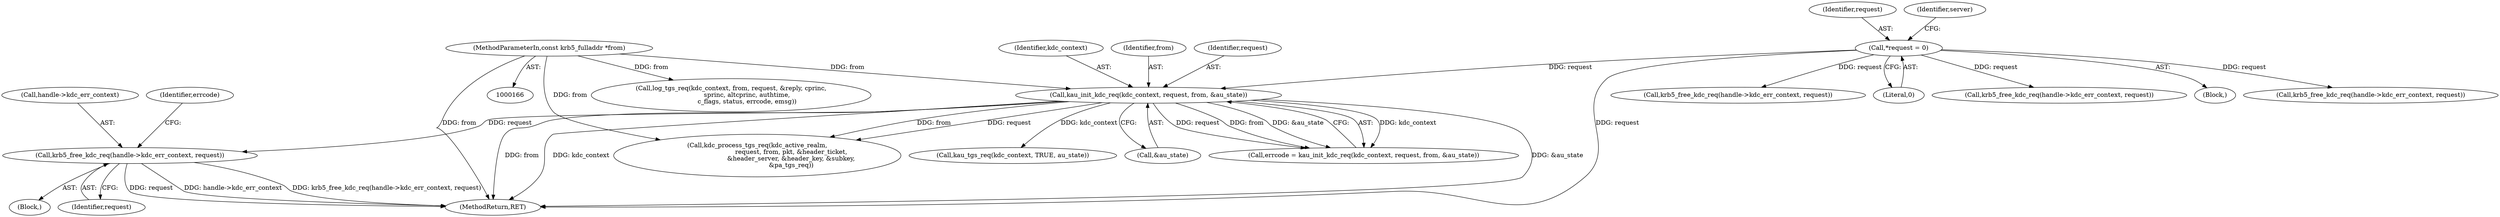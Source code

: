 digraph "0_krb5_ffb35baac6981f9e8914f8f3bffd37f284b85970_0@API" {
"1000417" [label="(Call,krb5_free_kdc_req(handle->kdc_err_context, request))"];
"1000408" [label="(Call,kau_init_kdc_req(kdc_context, request, from, &au_state))"];
"1000181" [label="(Call,*request = 0)"];
"1000169" [label="(MethodParameterIn,const krb5_fulladdr *from)"];
"1000381" [label="(Call,krb5_free_kdc_req(handle->kdc_err_context, request))"];
"1000411" [label="(Identifier,from)"];
"1000418" [label="(Call,handle->kdc_err_context)"];
"1000430" [label="(Call,kdc_process_tgs_req(kdc_active_realm,\n                                  request, from, pkt, &header_ticket,\n                                  &header_server, &header_key, &subkey,\n                                  &pa_tgs_req))"];
"1000183" [label="(Literal,0)"];
"1000399" [label="(Call,krb5_free_kdc_req(handle->kdc_err_context, request))"];
"1000416" [label="(Block,)"];
"1000171" [label="(Block,)"];
"1000424" [label="(Call,kau_tgs_req(kdc_context, TRUE, au_state))"];
"1000412" [label="(Call,&au_state)"];
"1000169" [label="(MethodParameterIn,const krb5_fulladdr *from)"];
"1000423" [label="(Identifier,errcode)"];
"1002299" [label="(Call,log_tgs_req(kdc_context, from, request, &reply, cprinc,\n                sprinc, altcprinc, authtime,\n                c_flags, status, errcode, emsg))"];
"1000417" [label="(Call,krb5_free_kdc_req(handle->kdc_err_context, request))"];
"1000181" [label="(Call,*request = 0)"];
"1000410" [label="(Identifier,request)"];
"1000421" [label="(Identifier,request)"];
"1000406" [label="(Call,errcode = kau_init_kdc_req(kdc_context, request, from, &au_state))"];
"1000408" [label="(Call,kau_init_kdc_req(kdc_context, request, from, &au_state))"];
"1000182" [label="(Identifier,request)"];
"1002500" [label="(MethodReturn,RET)"];
"1000409" [label="(Identifier,kdc_context)"];
"1000186" [label="(Identifier,server)"];
"1000362" [label="(Call,krb5_free_kdc_req(handle->kdc_err_context, request))"];
"1000417" -> "1000416"  [label="AST: "];
"1000417" -> "1000421"  [label="CFG: "];
"1000418" -> "1000417"  [label="AST: "];
"1000421" -> "1000417"  [label="AST: "];
"1000423" -> "1000417"  [label="CFG: "];
"1000417" -> "1002500"  [label="DDG: handle->kdc_err_context"];
"1000417" -> "1002500"  [label="DDG: krb5_free_kdc_req(handle->kdc_err_context, request)"];
"1000417" -> "1002500"  [label="DDG: request"];
"1000408" -> "1000417"  [label="DDG: request"];
"1000408" -> "1000406"  [label="AST: "];
"1000408" -> "1000412"  [label="CFG: "];
"1000409" -> "1000408"  [label="AST: "];
"1000410" -> "1000408"  [label="AST: "];
"1000411" -> "1000408"  [label="AST: "];
"1000412" -> "1000408"  [label="AST: "];
"1000406" -> "1000408"  [label="CFG: "];
"1000408" -> "1002500"  [label="DDG: from"];
"1000408" -> "1002500"  [label="DDG: kdc_context"];
"1000408" -> "1002500"  [label="DDG: &au_state"];
"1000408" -> "1000406"  [label="DDG: kdc_context"];
"1000408" -> "1000406"  [label="DDG: request"];
"1000408" -> "1000406"  [label="DDG: from"];
"1000408" -> "1000406"  [label="DDG: &au_state"];
"1000181" -> "1000408"  [label="DDG: request"];
"1000169" -> "1000408"  [label="DDG: from"];
"1000408" -> "1000424"  [label="DDG: kdc_context"];
"1000408" -> "1000430"  [label="DDG: request"];
"1000408" -> "1000430"  [label="DDG: from"];
"1000181" -> "1000171"  [label="AST: "];
"1000181" -> "1000183"  [label="CFG: "];
"1000182" -> "1000181"  [label="AST: "];
"1000183" -> "1000181"  [label="AST: "];
"1000186" -> "1000181"  [label="CFG: "];
"1000181" -> "1002500"  [label="DDG: request"];
"1000181" -> "1000362"  [label="DDG: request"];
"1000181" -> "1000381"  [label="DDG: request"];
"1000181" -> "1000399"  [label="DDG: request"];
"1000169" -> "1000166"  [label="AST: "];
"1000169" -> "1002500"  [label="DDG: from"];
"1000169" -> "1000430"  [label="DDG: from"];
"1000169" -> "1002299"  [label="DDG: from"];
}
